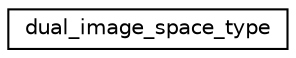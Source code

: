 digraph "Graphical Class Hierarchy"
{
 // LATEX_PDF_SIZE
  edge [fontname="Helvetica",fontsize="10",labelfontname="Helvetica",labelfontsize="10"];
  node [fontname="Helvetica",fontsize="10",shape=record];
  rankdir="LR";
  Node0 [label="dual_image_space_type",height=0.2,width=0.4,color="black", fillcolor="white", style="filled",URL="$classdual__image__space__type.html",tooltip=" "];
}
